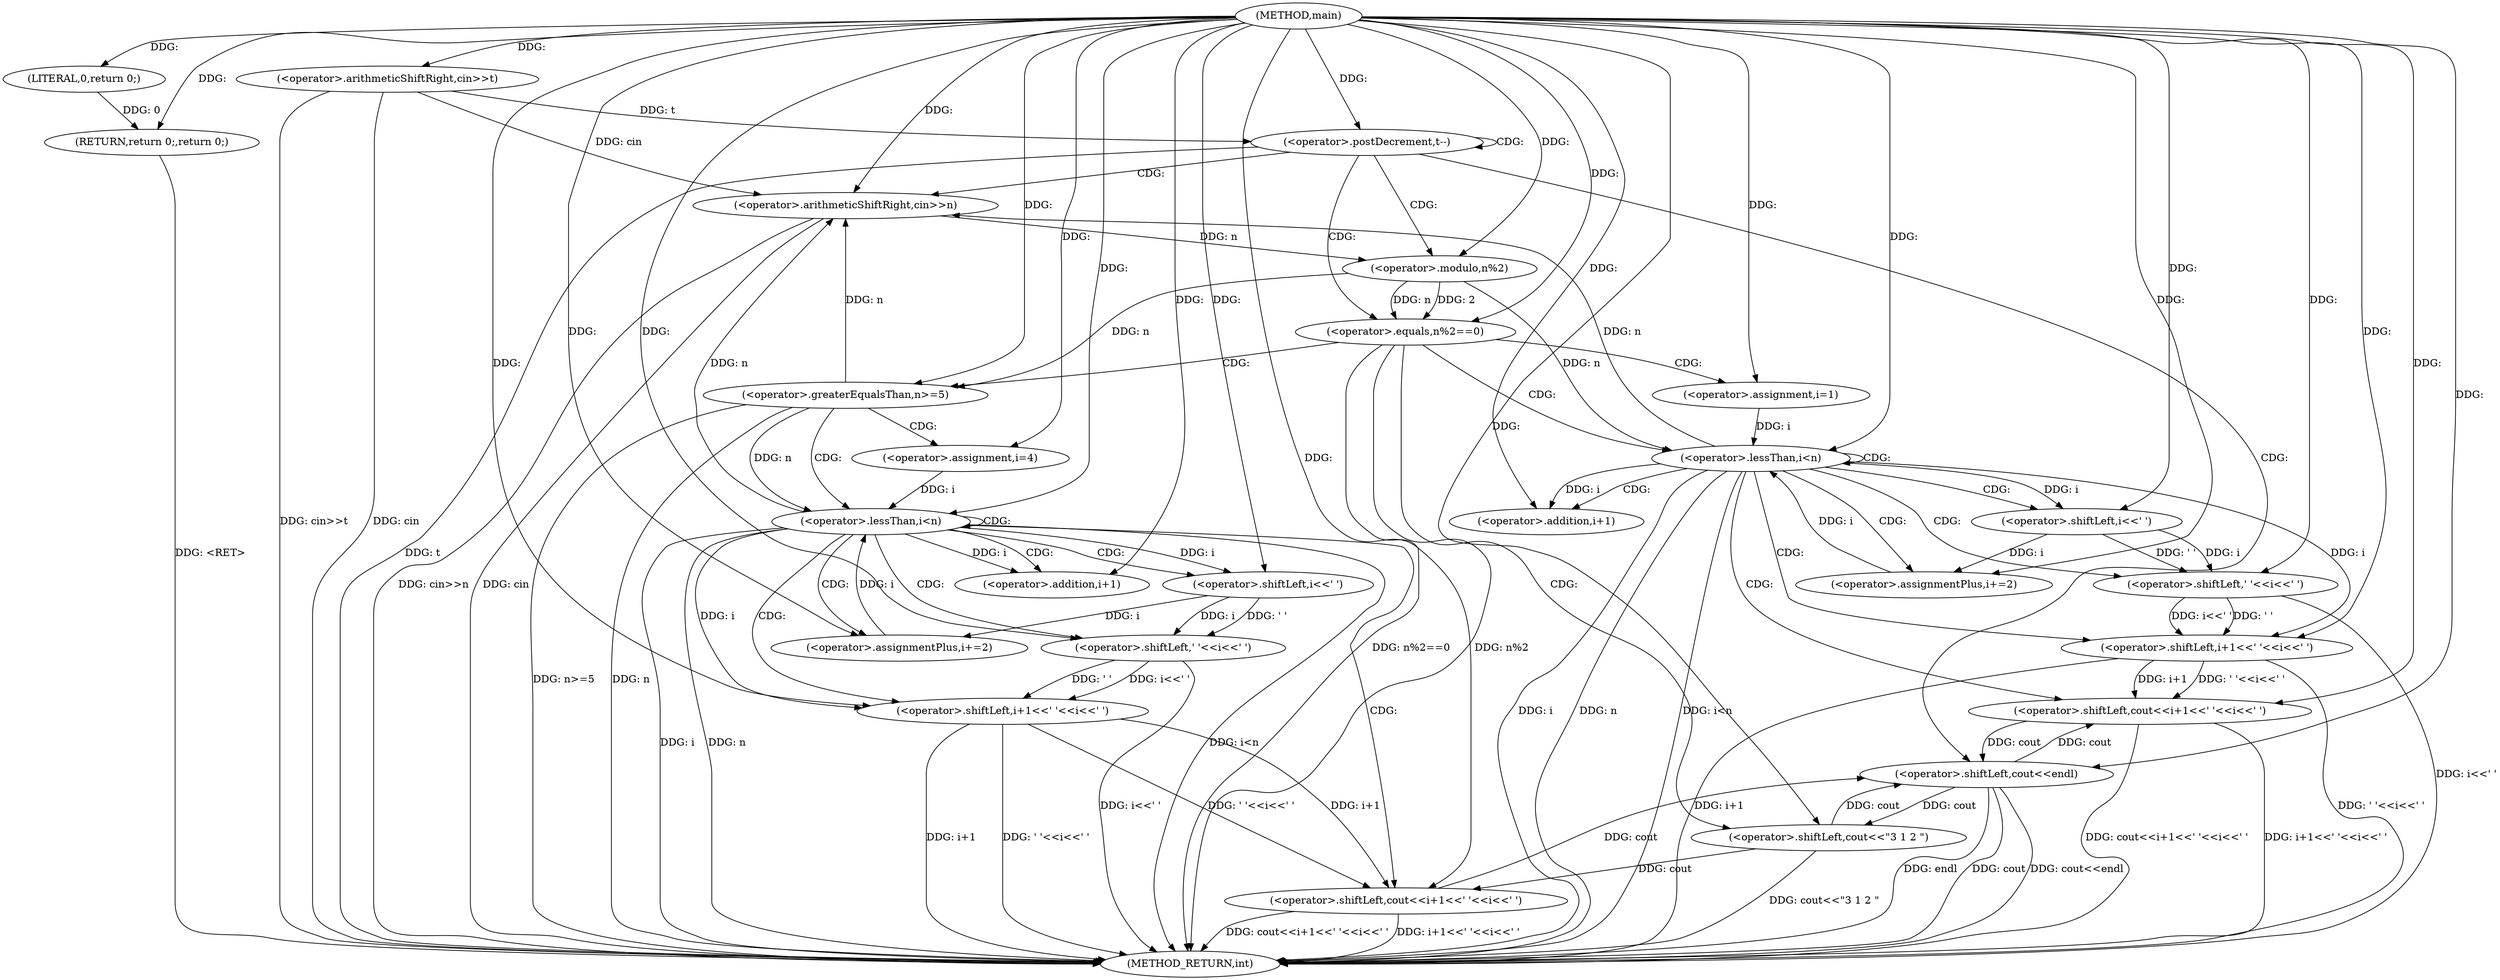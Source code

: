 digraph "main" {  
"1000101" [label = "(METHOD,main)" ]
"1000179" [label = "(METHOD_RETURN,int)" ]
"1000103" [label = "(<operator>.arithmeticShiftRight,cin>>t)" ]
"1000177" [label = "(RETURN,return 0;,return 0;)" ]
"1000107" [label = "(<operator>.postDecrement,t--)" ]
"1000178" [label = "(LITERAL,0,return 0;)" ]
"1000110" [label = "(<operator>.arithmeticShiftRight,cin>>n)" ]
"1000174" [label = "(<operator>.shiftLeft,cout<<endl)" ]
"1000114" [label = "(<operator>.equals,n%2==0)" ]
"1000121" [label = "(<operator>.assignment,i=1)" ]
"1000124" [label = "(<operator>.lessThan,i<n)" ]
"1000127" [label = "(<operator>.assignmentPlus,i+=2)" ]
"1000115" [label = "(<operator>.modulo,n%2)" ]
"1000131" [label = "(<operator>.shiftLeft,cout<<i+1<<' '<<i<<' ')" ]
"1000144" [label = "(<operator>.shiftLeft,cout<<\"3 1 2 \")" ]
"1000148" [label = "(<operator>.greaterEqualsThan,n>=5)" ]
"1000133" [label = "(<operator>.shiftLeft,i+1<<' '<<i<<' ')" ]
"1000134" [label = "(<operator>.addition,i+1)" ]
"1000137" [label = "(<operator>.shiftLeft,' '<<i<<' ')" ]
"1000154" [label = "(<operator>.assignment,i=4)" ]
"1000157" [label = "(<operator>.lessThan,i<n)" ]
"1000160" [label = "(<operator>.assignmentPlus,i+=2)" ]
"1000163" [label = "(<operator>.shiftLeft,cout<<i+1<<' '<<i<<' ')" ]
"1000139" [label = "(<operator>.shiftLeft,i<<' ')" ]
"1000165" [label = "(<operator>.shiftLeft,i+1<<' '<<i<<' ')" ]
"1000166" [label = "(<operator>.addition,i+1)" ]
"1000169" [label = "(<operator>.shiftLeft,' '<<i<<' ')" ]
"1000171" [label = "(<operator>.shiftLeft,i<<' ')" ]
  "1000103" -> "1000179"  [ label = "DDG: cin"] 
  "1000103" -> "1000179"  [ label = "DDG: cin>>t"] 
  "1000107" -> "1000179"  [ label = "DDG: t"] 
  "1000110" -> "1000179"  [ label = "DDG: cin"] 
  "1000110" -> "1000179"  [ label = "DDG: cin>>n"] 
  "1000114" -> "1000179"  [ label = "DDG: n%2"] 
  "1000114" -> "1000179"  [ label = "DDG: n%2==0"] 
  "1000144" -> "1000179"  [ label = "DDG: cout<<\"3 1 2 \""] 
  "1000148" -> "1000179"  [ label = "DDG: n"] 
  "1000148" -> "1000179"  [ label = "DDG: n>=5"] 
  "1000157" -> "1000179"  [ label = "DDG: i"] 
  "1000157" -> "1000179"  [ label = "DDG: n"] 
  "1000157" -> "1000179"  [ label = "DDG: i<n"] 
  "1000165" -> "1000179"  [ label = "DDG: i+1"] 
  "1000169" -> "1000179"  [ label = "DDG: i<<' '"] 
  "1000165" -> "1000179"  [ label = "DDG: ' '<<i<<' '"] 
  "1000163" -> "1000179"  [ label = "DDG: i+1<<' '<<i<<' '"] 
  "1000163" -> "1000179"  [ label = "DDG: cout<<i+1<<' '<<i<<' '"] 
  "1000124" -> "1000179"  [ label = "DDG: i"] 
  "1000124" -> "1000179"  [ label = "DDG: n"] 
  "1000124" -> "1000179"  [ label = "DDG: i<n"] 
  "1000174" -> "1000179"  [ label = "DDG: cout"] 
  "1000174" -> "1000179"  [ label = "DDG: cout<<endl"] 
  "1000133" -> "1000179"  [ label = "DDG: i+1"] 
  "1000137" -> "1000179"  [ label = "DDG: i<<' '"] 
  "1000133" -> "1000179"  [ label = "DDG: ' '<<i<<' '"] 
  "1000131" -> "1000179"  [ label = "DDG: i+1<<' '<<i<<' '"] 
  "1000131" -> "1000179"  [ label = "DDG: cout<<i+1<<' '<<i<<' '"] 
  "1000177" -> "1000179"  [ label = "DDG: <RET>"] 
  "1000174" -> "1000179"  [ label = "DDG: endl"] 
  "1000178" -> "1000177"  [ label = "DDG: 0"] 
  "1000101" -> "1000177"  [ label = "DDG: "] 
  "1000101" -> "1000103"  [ label = "DDG: "] 
  "1000101" -> "1000178"  [ label = "DDG: "] 
  "1000103" -> "1000107"  [ label = "DDG: t"] 
  "1000101" -> "1000107"  [ label = "DDG: "] 
  "1000103" -> "1000110"  [ label = "DDG: cin"] 
  "1000101" -> "1000110"  [ label = "DDG: "] 
  "1000148" -> "1000110"  [ label = "DDG: n"] 
  "1000157" -> "1000110"  [ label = "DDG: n"] 
  "1000124" -> "1000110"  [ label = "DDG: n"] 
  "1000144" -> "1000174"  [ label = "DDG: cout"] 
  "1000163" -> "1000174"  [ label = "DDG: cout"] 
  "1000131" -> "1000174"  [ label = "DDG: cout"] 
  "1000101" -> "1000174"  [ label = "DDG: "] 
  "1000115" -> "1000114"  [ label = "DDG: 2"] 
  "1000115" -> "1000114"  [ label = "DDG: n"] 
  "1000101" -> "1000114"  [ label = "DDG: "] 
  "1000101" -> "1000121"  [ label = "DDG: "] 
  "1000101" -> "1000127"  [ label = "DDG: "] 
  "1000110" -> "1000115"  [ label = "DDG: n"] 
  "1000101" -> "1000115"  [ label = "DDG: "] 
  "1000121" -> "1000124"  [ label = "DDG: i"] 
  "1000127" -> "1000124"  [ label = "DDG: i"] 
  "1000101" -> "1000124"  [ label = "DDG: "] 
  "1000115" -> "1000124"  [ label = "DDG: n"] 
  "1000139" -> "1000127"  [ label = "DDG: i"] 
  "1000174" -> "1000131"  [ label = "DDG: cout"] 
  "1000101" -> "1000131"  [ label = "DDG: "] 
  "1000133" -> "1000131"  [ label = "DDG: ' '<<i<<' '"] 
  "1000133" -> "1000131"  [ label = "DDG: i+1"] 
  "1000174" -> "1000144"  [ label = "DDG: cout"] 
  "1000101" -> "1000144"  [ label = "DDG: "] 
  "1000101" -> "1000133"  [ label = "DDG: "] 
  "1000124" -> "1000133"  [ label = "DDG: i"] 
  "1000137" -> "1000133"  [ label = "DDG: i<<' '"] 
  "1000137" -> "1000133"  [ label = "DDG: ' '"] 
  "1000115" -> "1000148"  [ label = "DDG: n"] 
  "1000101" -> "1000148"  [ label = "DDG: "] 
  "1000124" -> "1000134"  [ label = "DDG: i"] 
  "1000101" -> "1000134"  [ label = "DDG: "] 
  "1000101" -> "1000137"  [ label = "DDG: "] 
  "1000139" -> "1000137"  [ label = "DDG: ' '"] 
  "1000139" -> "1000137"  [ label = "DDG: i"] 
  "1000101" -> "1000154"  [ label = "DDG: "] 
  "1000101" -> "1000160"  [ label = "DDG: "] 
  "1000101" -> "1000139"  [ label = "DDG: "] 
  "1000124" -> "1000139"  [ label = "DDG: i"] 
  "1000154" -> "1000157"  [ label = "DDG: i"] 
  "1000160" -> "1000157"  [ label = "DDG: i"] 
  "1000101" -> "1000157"  [ label = "DDG: "] 
  "1000148" -> "1000157"  [ label = "DDG: n"] 
  "1000171" -> "1000160"  [ label = "DDG: i"] 
  "1000144" -> "1000163"  [ label = "DDG: cout"] 
  "1000101" -> "1000163"  [ label = "DDG: "] 
  "1000165" -> "1000163"  [ label = "DDG: i+1"] 
  "1000165" -> "1000163"  [ label = "DDG: ' '<<i<<' '"] 
  "1000101" -> "1000165"  [ label = "DDG: "] 
  "1000157" -> "1000165"  [ label = "DDG: i"] 
  "1000169" -> "1000165"  [ label = "DDG: ' '"] 
  "1000169" -> "1000165"  [ label = "DDG: i<<' '"] 
  "1000157" -> "1000166"  [ label = "DDG: i"] 
  "1000101" -> "1000166"  [ label = "DDG: "] 
  "1000101" -> "1000169"  [ label = "DDG: "] 
  "1000171" -> "1000169"  [ label = "DDG: i"] 
  "1000171" -> "1000169"  [ label = "DDG: ' '"] 
  "1000101" -> "1000171"  [ label = "DDG: "] 
  "1000157" -> "1000171"  [ label = "DDG: i"] 
  "1000107" -> "1000110"  [ label = "CDG: "] 
  "1000107" -> "1000174"  [ label = "CDG: "] 
  "1000107" -> "1000114"  [ label = "CDG: "] 
  "1000107" -> "1000107"  [ label = "CDG: "] 
  "1000107" -> "1000115"  [ label = "CDG: "] 
  "1000114" -> "1000148"  [ label = "CDG: "] 
  "1000114" -> "1000144"  [ label = "CDG: "] 
  "1000114" -> "1000121"  [ label = "CDG: "] 
  "1000114" -> "1000124"  [ label = "CDG: "] 
  "1000124" -> "1000127"  [ label = "CDG: "] 
  "1000124" -> "1000139"  [ label = "CDG: "] 
  "1000124" -> "1000133"  [ label = "CDG: "] 
  "1000124" -> "1000131"  [ label = "CDG: "] 
  "1000124" -> "1000137"  [ label = "CDG: "] 
  "1000124" -> "1000124"  [ label = "CDG: "] 
  "1000124" -> "1000134"  [ label = "CDG: "] 
  "1000148" -> "1000157"  [ label = "CDG: "] 
  "1000148" -> "1000154"  [ label = "CDG: "] 
  "1000157" -> "1000166"  [ label = "CDG: "] 
  "1000157" -> "1000165"  [ label = "CDG: "] 
  "1000157" -> "1000157"  [ label = "CDG: "] 
  "1000157" -> "1000169"  [ label = "CDG: "] 
  "1000157" -> "1000163"  [ label = "CDG: "] 
  "1000157" -> "1000160"  [ label = "CDG: "] 
  "1000157" -> "1000171"  [ label = "CDG: "] 
}
